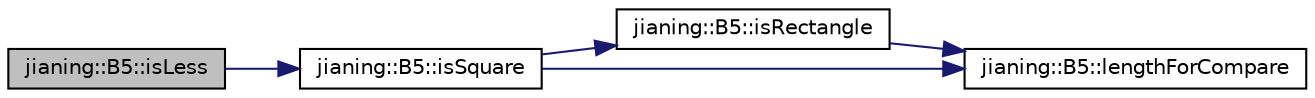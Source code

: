 digraph "jianing::B5::isLess"
{
 // LATEX_PDF_SIZE
  edge [fontname="Helvetica",fontsize="10",labelfontname="Helvetica",labelfontsize="10"];
  node [fontname="Helvetica",fontsize="10",shape=record];
  rankdir="LR";
  Node1 [label="jianing::B5::isLess",height=0.2,width=0.4,color="black", fillcolor="grey75", style="filled", fontcolor="black",tooltip=" "];
  Node1 -> Node2 [color="midnightblue",fontsize="10",style="solid",fontname="Helvetica"];
  Node2 [label="jianing::B5::isSquare",height=0.2,width=0.4,color="black", fillcolor="white", style="filled",URL="$namespacejianing_1_1_b5.html#a8a51c11261140c115f1eef9affaf332e",tooltip=" "];
  Node2 -> Node3 [color="midnightblue",fontsize="10",style="solid",fontname="Helvetica"];
  Node3 [label="jianing::B5::isRectangle",height=0.2,width=0.4,color="black", fillcolor="white", style="filled",URL="$namespacejianing_1_1_b5.html#a2a97f2559e5b255402cd26492050d185",tooltip=" "];
  Node3 -> Node4 [color="midnightblue",fontsize="10",style="solid",fontname="Helvetica"];
  Node4 [label="jianing::B5::lengthForCompare",height=0.2,width=0.4,color="black", fillcolor="white", style="filled",URL="$namespacejianing_1_1_b5.html#a344cd6e1714cb23894ab39eb7b354dcc",tooltip=" "];
  Node2 -> Node4 [color="midnightblue",fontsize="10",style="solid",fontname="Helvetica"];
}
